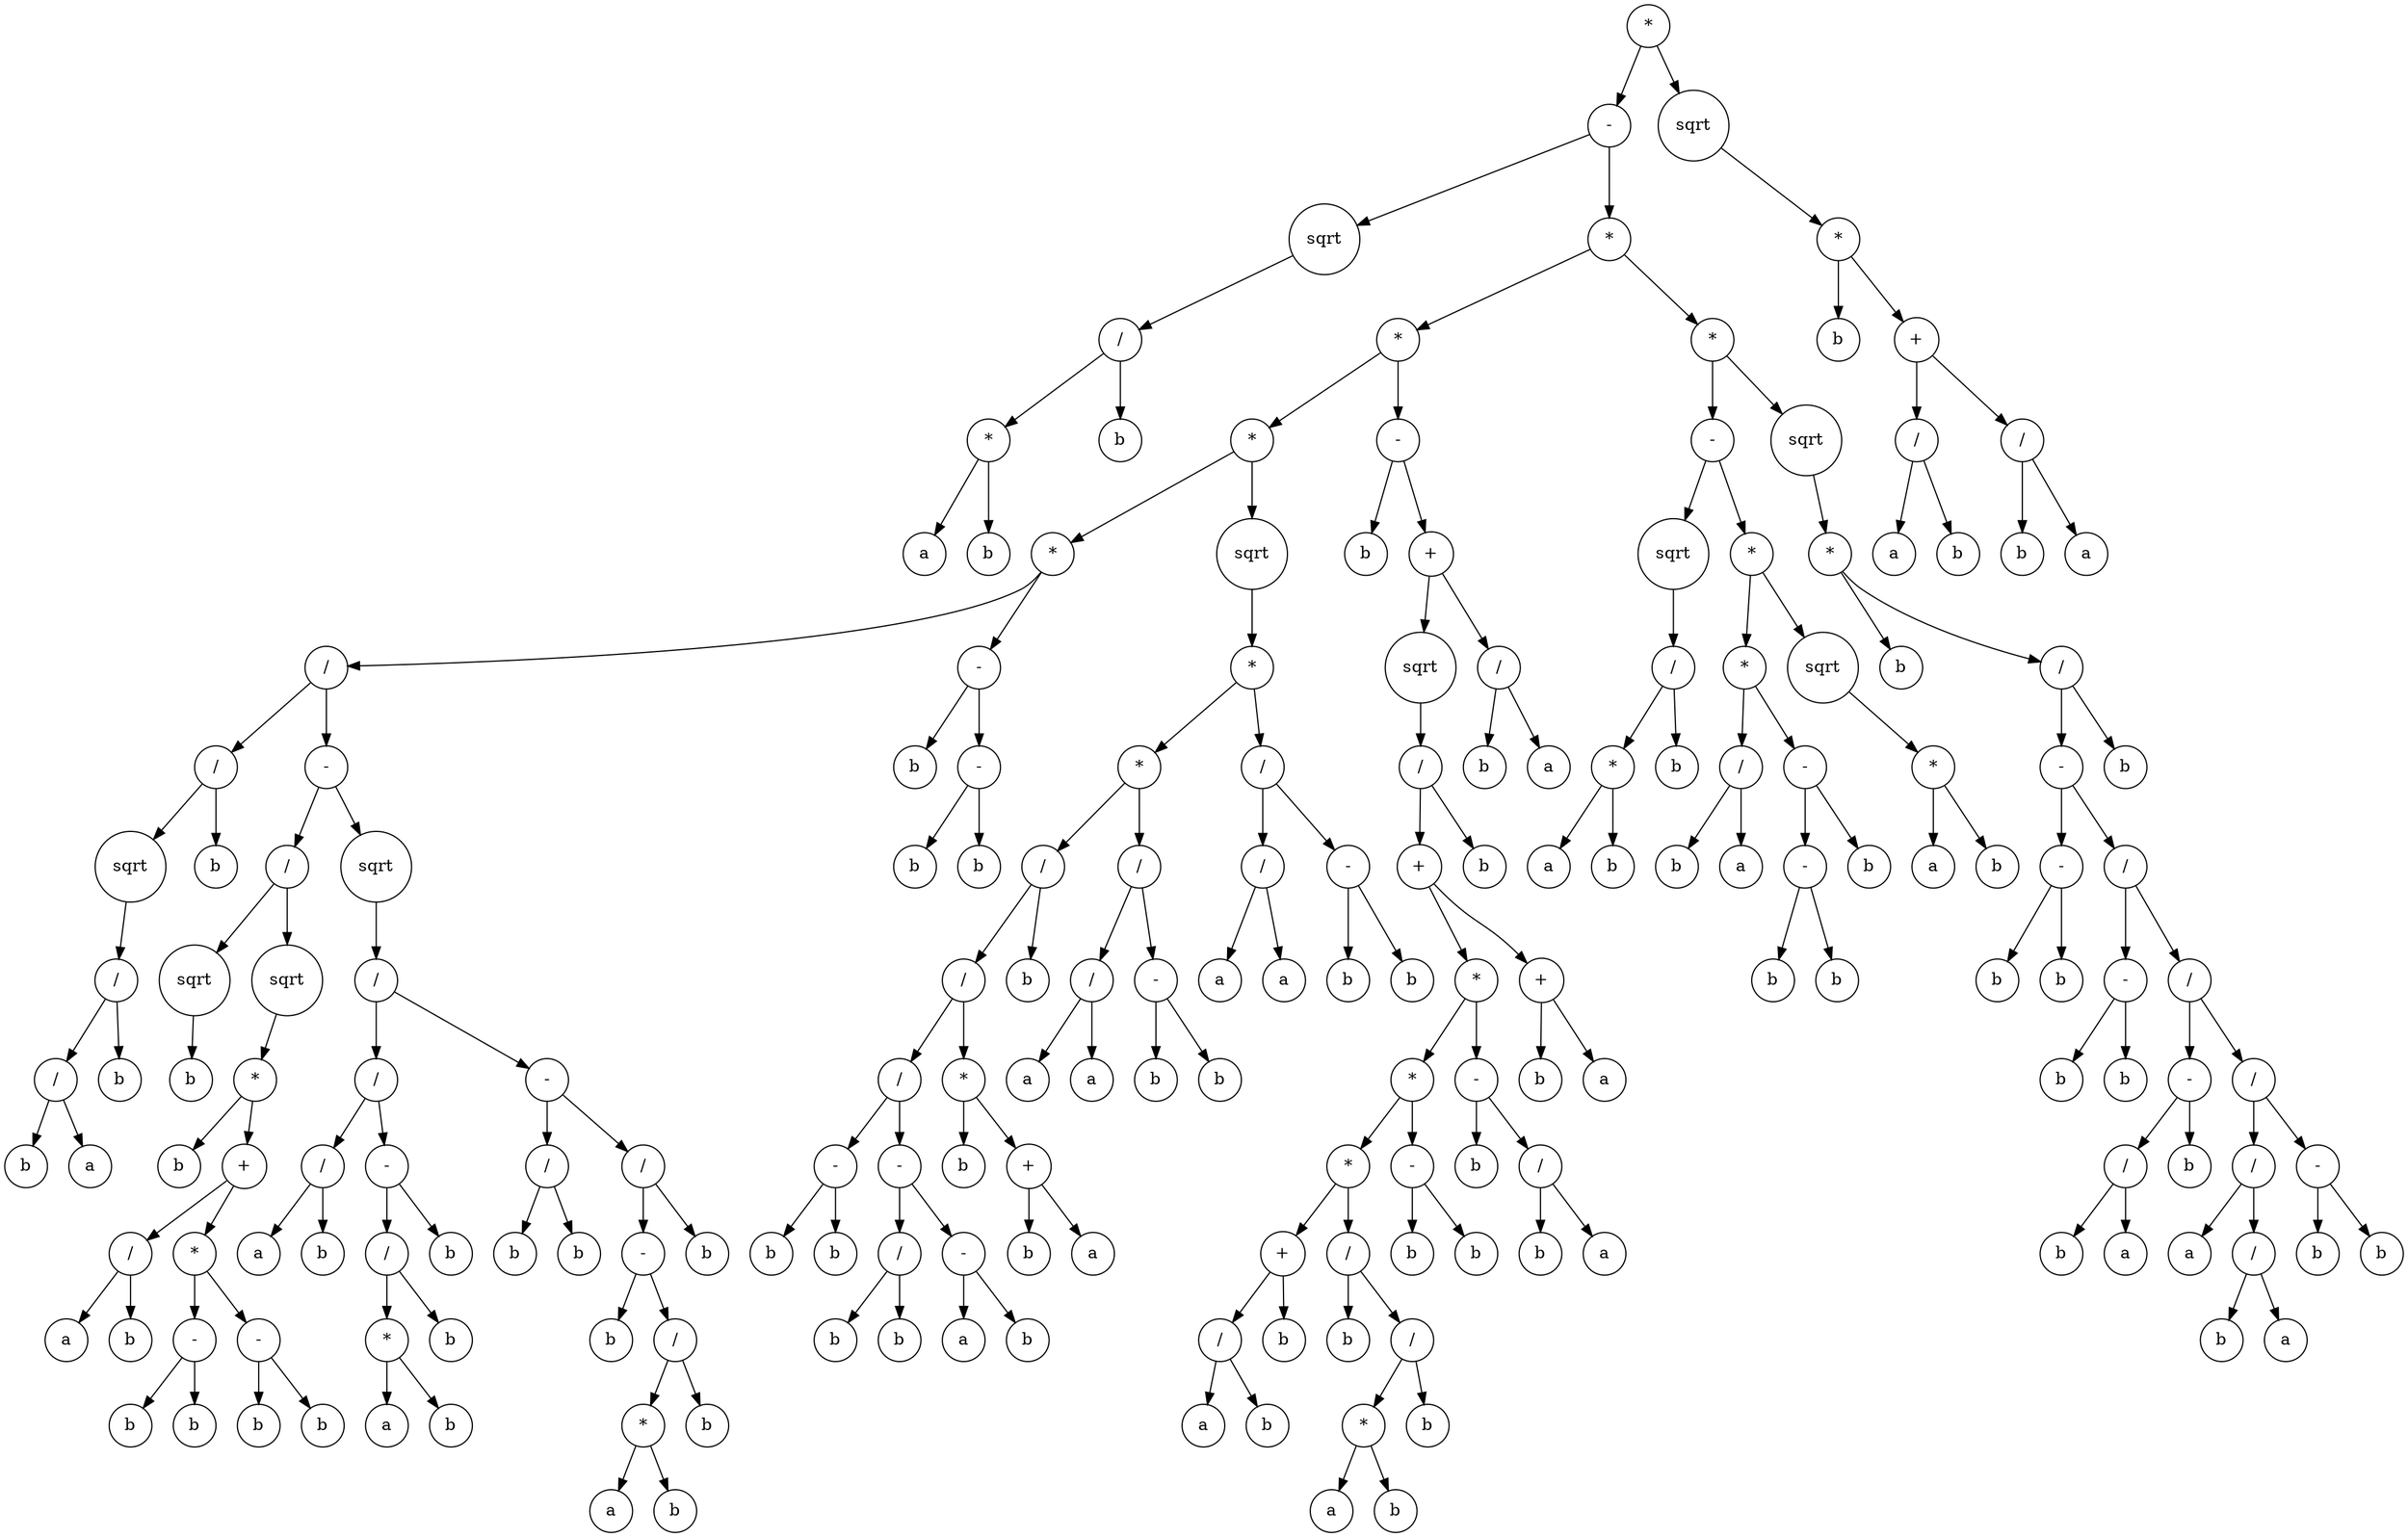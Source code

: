 digraph g {
graph [ordering=out];
node [shape=circle];
n[label = "*"];
n0[label = "-"];
n00[label = "sqrt"];
n000[label = "/"];
n0000[label = "*"];
n00000[label = "a"];
n0000 -> n00000;
n00001[label = "b"];
n0000 -> n00001;
n000 -> n0000;
n0001[label = "b"];
n000 -> n0001;
n00 -> n000;
n0 -> n00;
n01[label = "*"];
n010[label = "*"];
n0100[label = "*"];
n01000[label = "*"];
n010000[label = "/"];
n0100000[label = "/"];
n01000000[label = "sqrt"];
n010000000[label = "/"];
n0100000000[label = "/"];
n01000000000[label = "b"];
n0100000000 -> n01000000000;
n01000000001[label = "a"];
n0100000000 -> n01000000001;
n010000000 -> n0100000000;
n0100000001[label = "b"];
n010000000 -> n0100000001;
n01000000 -> n010000000;
n0100000 -> n01000000;
n01000001[label = "b"];
n0100000 -> n01000001;
n010000 -> n0100000;
n0100001[label = "-"];
n01000010[label = "/"];
n010000100[label = "sqrt"];
n0100001000[label = "b"];
n010000100 -> n0100001000;
n01000010 -> n010000100;
n010000101[label = "sqrt"];
n0100001010[label = "*"];
n01000010100[label = "b"];
n0100001010 -> n01000010100;
n01000010101[label = "+"];
n010000101010[label = "/"];
n0100001010100[label = "a"];
n010000101010 -> n0100001010100;
n0100001010101[label = "b"];
n010000101010 -> n0100001010101;
n01000010101 -> n010000101010;
n010000101011[label = "*"];
n0100001010110[label = "-"];
n01000010101100[label = "b"];
n0100001010110 -> n01000010101100;
n01000010101101[label = "b"];
n0100001010110 -> n01000010101101;
n010000101011 -> n0100001010110;
n0100001010111[label = "-"];
n01000010101110[label = "b"];
n0100001010111 -> n01000010101110;
n01000010101111[label = "b"];
n0100001010111 -> n01000010101111;
n010000101011 -> n0100001010111;
n01000010101 -> n010000101011;
n0100001010 -> n01000010101;
n010000101 -> n0100001010;
n01000010 -> n010000101;
n0100001 -> n01000010;
n01000011[label = "sqrt"];
n010000110[label = "/"];
n0100001100[label = "/"];
n01000011000[label = "/"];
n010000110000[label = "a"];
n01000011000 -> n010000110000;
n010000110001[label = "b"];
n01000011000 -> n010000110001;
n0100001100 -> n01000011000;
n01000011001[label = "-"];
n010000110010[label = "/"];
n0100001100100[label = "*"];
n01000011001000[label = "a"];
n0100001100100 -> n01000011001000;
n01000011001001[label = "b"];
n0100001100100 -> n01000011001001;
n010000110010 -> n0100001100100;
n0100001100101[label = "b"];
n010000110010 -> n0100001100101;
n01000011001 -> n010000110010;
n010000110011[label = "b"];
n01000011001 -> n010000110011;
n0100001100 -> n01000011001;
n010000110 -> n0100001100;
n0100001101[label = "-"];
n01000011010[label = "/"];
n010000110100[label = "b"];
n01000011010 -> n010000110100;
n010000110101[label = "b"];
n01000011010 -> n010000110101;
n0100001101 -> n01000011010;
n01000011011[label = "/"];
n010000110110[label = "-"];
n0100001101100[label = "b"];
n010000110110 -> n0100001101100;
n0100001101101[label = "/"];
n01000011011010[label = "*"];
n010000110110100[label = "a"];
n01000011011010 -> n010000110110100;
n010000110110101[label = "b"];
n01000011011010 -> n010000110110101;
n0100001101101 -> n01000011011010;
n01000011011011[label = "b"];
n0100001101101 -> n01000011011011;
n010000110110 -> n0100001101101;
n01000011011 -> n010000110110;
n010000110111[label = "b"];
n01000011011 -> n010000110111;
n0100001101 -> n01000011011;
n010000110 -> n0100001101;
n01000011 -> n010000110;
n0100001 -> n01000011;
n010000 -> n0100001;
n01000 -> n010000;
n010001[label = "-"];
n0100010[label = "b"];
n010001 -> n0100010;
n0100011[label = "-"];
n01000110[label = "b"];
n0100011 -> n01000110;
n01000111[label = "b"];
n0100011 -> n01000111;
n010001 -> n0100011;
n01000 -> n010001;
n0100 -> n01000;
n01001[label = "sqrt"];
n010010[label = "*"];
n0100100[label = "*"];
n01001000[label = "/"];
n010010000[label = "/"];
n0100100000[label = "/"];
n01001000000[label = "-"];
n010010000000[label = "b"];
n01001000000 -> n010010000000;
n010010000001[label = "b"];
n01001000000 -> n010010000001;
n0100100000 -> n01001000000;
n01001000001[label = "-"];
n010010000010[label = "/"];
n0100100000100[label = "b"];
n010010000010 -> n0100100000100;
n0100100000101[label = "b"];
n010010000010 -> n0100100000101;
n01001000001 -> n010010000010;
n010010000011[label = "-"];
n0100100000110[label = "a"];
n010010000011 -> n0100100000110;
n0100100000111[label = "b"];
n010010000011 -> n0100100000111;
n01001000001 -> n010010000011;
n0100100000 -> n01001000001;
n010010000 -> n0100100000;
n0100100001[label = "*"];
n01001000010[label = "b"];
n0100100001 -> n01001000010;
n01001000011[label = "+"];
n010010000110[label = "b"];
n01001000011 -> n010010000110;
n010010000111[label = "a"];
n01001000011 -> n010010000111;
n0100100001 -> n01001000011;
n010010000 -> n0100100001;
n01001000 -> n010010000;
n010010001[label = "b"];
n01001000 -> n010010001;
n0100100 -> n01001000;
n01001001[label = "/"];
n010010010[label = "/"];
n0100100100[label = "a"];
n010010010 -> n0100100100;
n0100100101[label = "a"];
n010010010 -> n0100100101;
n01001001 -> n010010010;
n010010011[label = "-"];
n0100100110[label = "b"];
n010010011 -> n0100100110;
n0100100111[label = "b"];
n010010011 -> n0100100111;
n01001001 -> n010010011;
n0100100 -> n01001001;
n010010 -> n0100100;
n0100101[label = "/"];
n01001010[label = "/"];
n010010100[label = "a"];
n01001010 -> n010010100;
n010010101[label = "a"];
n01001010 -> n010010101;
n0100101 -> n01001010;
n01001011[label = "-"];
n010010110[label = "b"];
n01001011 -> n010010110;
n010010111[label = "b"];
n01001011 -> n010010111;
n0100101 -> n01001011;
n010010 -> n0100101;
n01001 -> n010010;
n0100 -> n01001;
n010 -> n0100;
n0101[label = "-"];
n01010[label = "b"];
n0101 -> n01010;
n01011[label = "+"];
n010110[label = "sqrt"];
n0101100[label = "/"];
n01011000[label = "+"];
n010110000[label = "*"];
n0101100000[label = "*"];
n01011000000[label = "*"];
n010110000000[label = "+"];
n0101100000000[label = "/"];
n01011000000000[label = "a"];
n0101100000000 -> n01011000000000;
n01011000000001[label = "b"];
n0101100000000 -> n01011000000001;
n010110000000 -> n0101100000000;
n0101100000001[label = "b"];
n010110000000 -> n0101100000001;
n01011000000 -> n010110000000;
n010110000001[label = "/"];
n0101100000010[label = "b"];
n010110000001 -> n0101100000010;
n0101100000011[label = "/"];
n01011000000110[label = "*"];
n010110000001100[label = "a"];
n01011000000110 -> n010110000001100;
n010110000001101[label = "b"];
n01011000000110 -> n010110000001101;
n0101100000011 -> n01011000000110;
n01011000000111[label = "b"];
n0101100000011 -> n01011000000111;
n010110000001 -> n0101100000011;
n01011000000 -> n010110000001;
n0101100000 -> n01011000000;
n01011000001[label = "-"];
n010110000010[label = "b"];
n01011000001 -> n010110000010;
n010110000011[label = "b"];
n01011000001 -> n010110000011;
n0101100000 -> n01011000001;
n010110000 -> n0101100000;
n0101100001[label = "-"];
n01011000010[label = "b"];
n0101100001 -> n01011000010;
n01011000011[label = "/"];
n010110000110[label = "b"];
n01011000011 -> n010110000110;
n010110000111[label = "a"];
n01011000011 -> n010110000111;
n0101100001 -> n01011000011;
n010110000 -> n0101100001;
n01011000 -> n010110000;
n010110001[label = "+"];
n0101100010[label = "b"];
n010110001 -> n0101100010;
n0101100011[label = "a"];
n010110001 -> n0101100011;
n01011000 -> n010110001;
n0101100 -> n01011000;
n01011001[label = "b"];
n0101100 -> n01011001;
n010110 -> n0101100;
n01011 -> n010110;
n010111[label = "/"];
n0101110[label = "b"];
n010111 -> n0101110;
n0101111[label = "a"];
n010111 -> n0101111;
n01011 -> n010111;
n0101 -> n01011;
n010 -> n0101;
n01 -> n010;
n011[label = "*"];
n0110[label = "-"];
n01100[label = "sqrt"];
n011000[label = "/"];
n0110000[label = "*"];
n01100000[label = "a"];
n0110000 -> n01100000;
n01100001[label = "b"];
n0110000 -> n01100001;
n011000 -> n0110000;
n0110001[label = "b"];
n011000 -> n0110001;
n01100 -> n011000;
n0110 -> n01100;
n01101[label = "*"];
n011010[label = "*"];
n0110100[label = "/"];
n01101000[label = "b"];
n0110100 -> n01101000;
n01101001[label = "a"];
n0110100 -> n01101001;
n011010 -> n0110100;
n0110101[label = "-"];
n01101010[label = "-"];
n011010100[label = "b"];
n01101010 -> n011010100;
n011010101[label = "b"];
n01101010 -> n011010101;
n0110101 -> n01101010;
n01101011[label = "b"];
n0110101 -> n01101011;
n011010 -> n0110101;
n01101 -> n011010;
n011011[label = "sqrt"];
n0110110[label = "*"];
n01101100[label = "a"];
n0110110 -> n01101100;
n01101101[label = "b"];
n0110110 -> n01101101;
n011011 -> n0110110;
n01101 -> n011011;
n0110 -> n01101;
n011 -> n0110;
n0111[label = "sqrt"];
n01110[label = "*"];
n011100[label = "b"];
n01110 -> n011100;
n011101[label = "/"];
n0111010[label = "-"];
n01110100[label = "-"];
n011101000[label = "b"];
n01110100 -> n011101000;
n011101001[label = "b"];
n01110100 -> n011101001;
n0111010 -> n01110100;
n01110101[label = "/"];
n011101010[label = "-"];
n0111010100[label = "b"];
n011101010 -> n0111010100;
n0111010101[label = "b"];
n011101010 -> n0111010101;
n01110101 -> n011101010;
n011101011[label = "/"];
n0111010110[label = "-"];
n01110101100[label = "/"];
n011101011000[label = "b"];
n01110101100 -> n011101011000;
n011101011001[label = "a"];
n01110101100 -> n011101011001;
n0111010110 -> n01110101100;
n01110101101[label = "b"];
n0111010110 -> n01110101101;
n011101011 -> n0111010110;
n0111010111[label = "/"];
n01110101110[label = "/"];
n011101011100[label = "a"];
n01110101110 -> n011101011100;
n011101011101[label = "/"];
n0111010111010[label = "b"];
n011101011101 -> n0111010111010;
n0111010111011[label = "a"];
n011101011101 -> n0111010111011;
n01110101110 -> n011101011101;
n0111010111 -> n01110101110;
n01110101111[label = "-"];
n011101011110[label = "b"];
n01110101111 -> n011101011110;
n011101011111[label = "b"];
n01110101111 -> n011101011111;
n0111010111 -> n01110101111;
n011101011 -> n0111010111;
n01110101 -> n011101011;
n0111010 -> n01110101;
n011101 -> n0111010;
n0111011[label = "b"];
n011101 -> n0111011;
n01110 -> n011101;
n0111 -> n01110;
n011 -> n0111;
n01 -> n011;
n0 -> n01;
n -> n0;
n1[label = "sqrt"];
n10[label = "*"];
n100[label = "b"];
n10 -> n100;
n101[label = "+"];
n1010[label = "/"];
n10100[label = "a"];
n1010 -> n10100;
n10101[label = "b"];
n1010 -> n10101;
n101 -> n1010;
n1011[label = "/"];
n10110[label = "b"];
n1011 -> n10110;
n10111[label = "a"];
n1011 -> n10111;
n101 -> n1011;
n10 -> n101;
n1 -> n10;
n -> n1;
}
